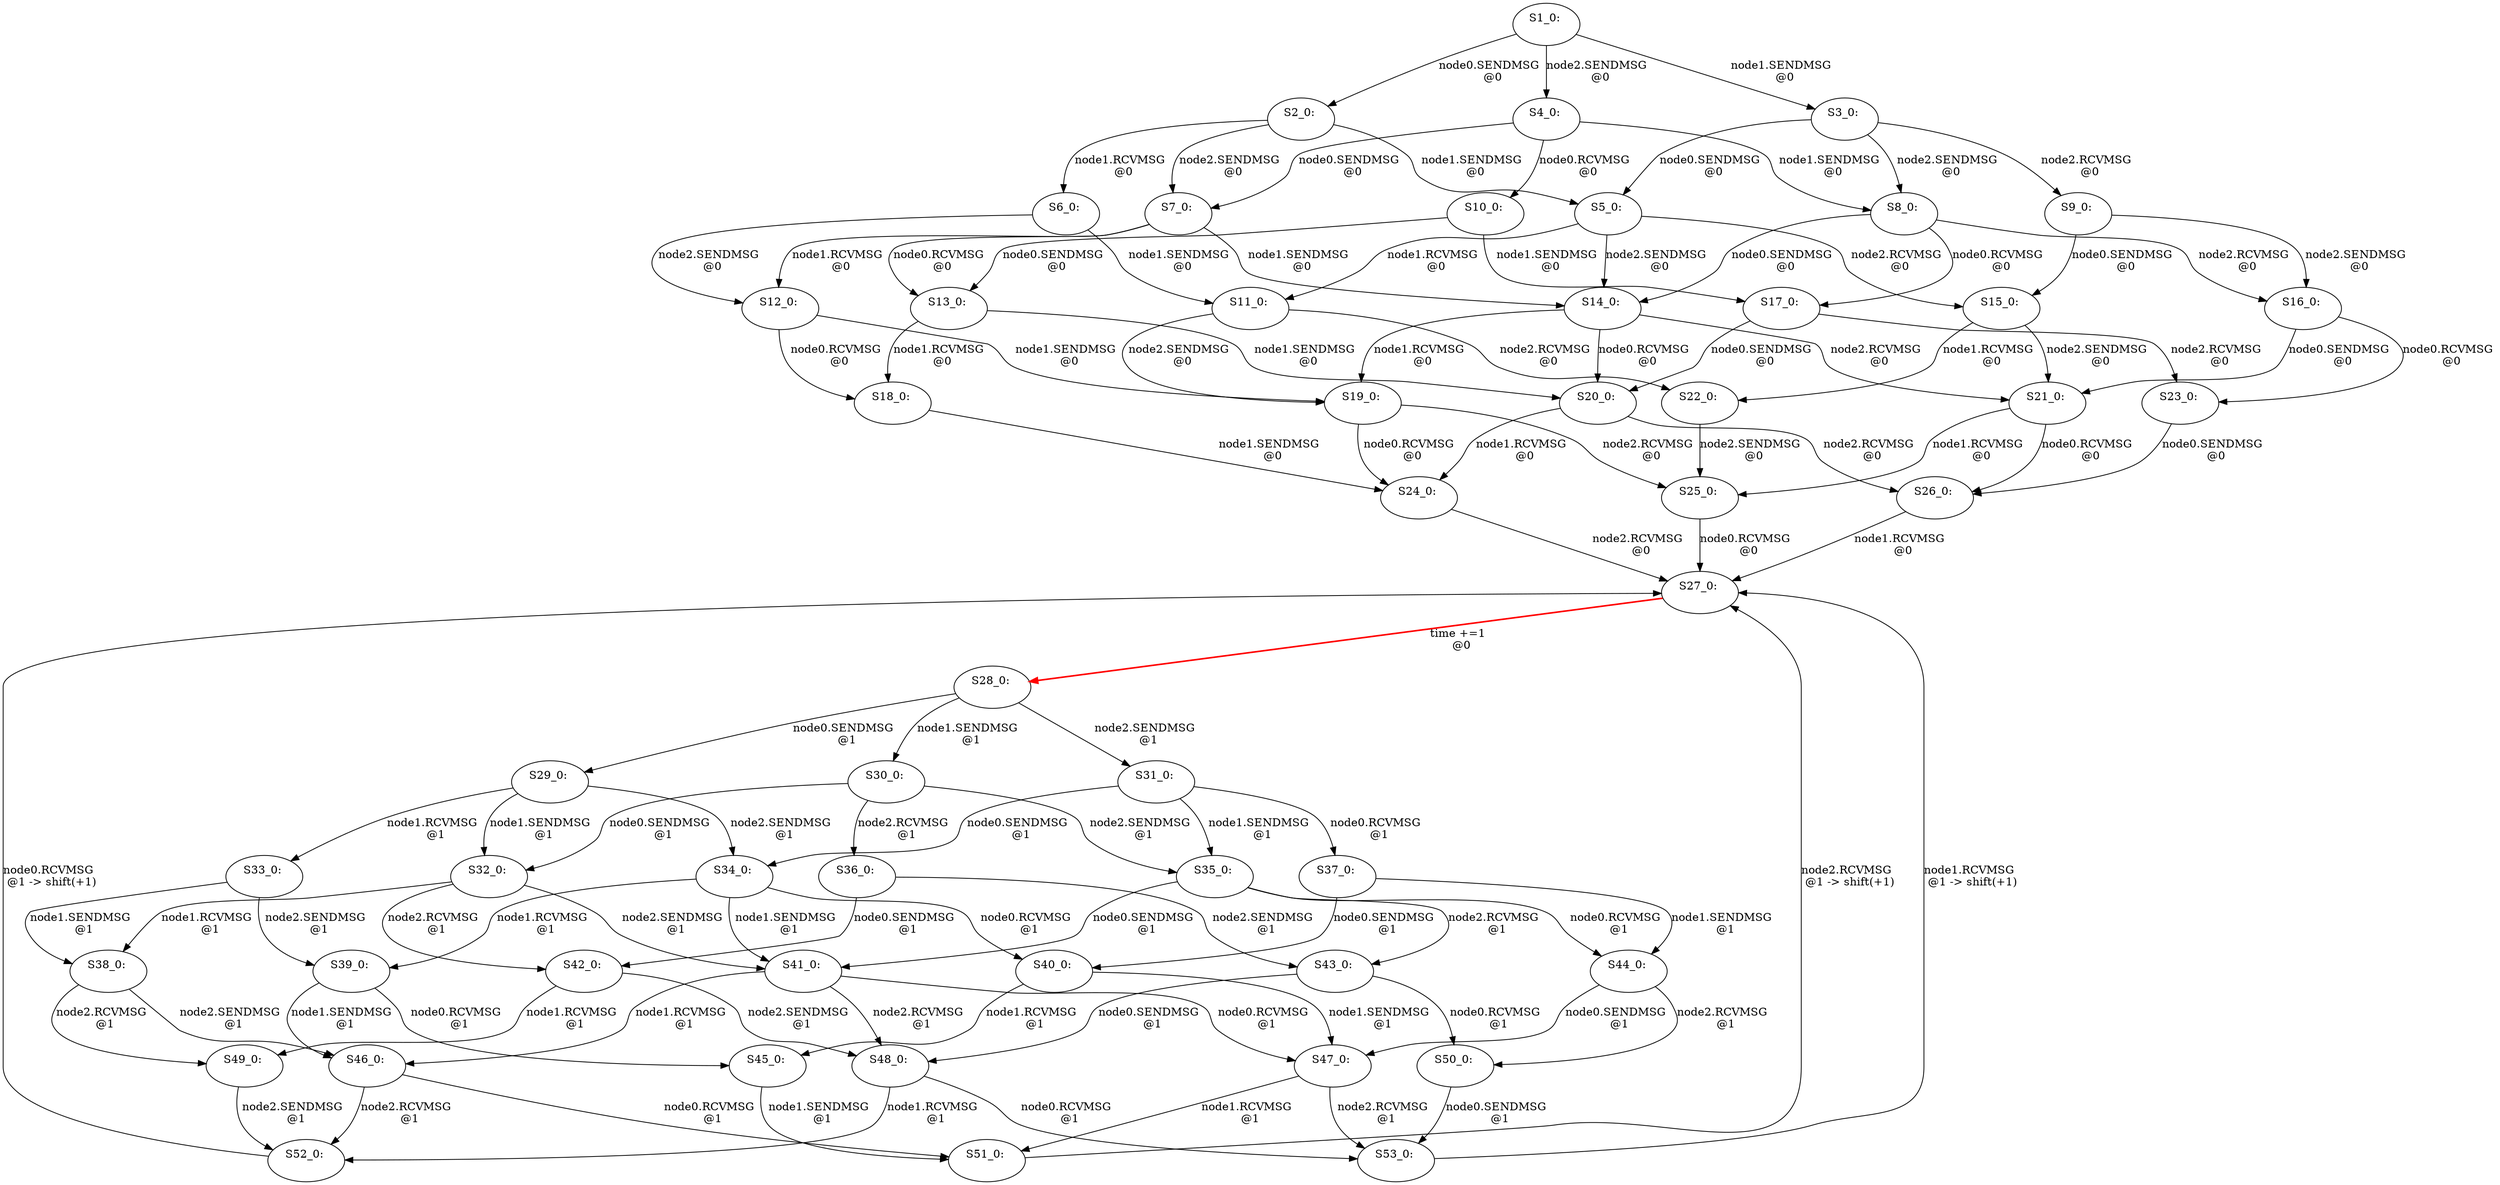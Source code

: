 digraph html {
S1_0[label="S1_0: \n "];
S2_0[label="S2_0: \n "];
S1_0 -> S2_0[label="node0.SENDMSG \n @0"];
S3_0[label="S3_0: \n "];
S1_0 -> S3_0[label="node1.SENDMSG \n @0"];
S4_0[label="S4_0: \n "];
S1_0 -> S4_0[label="node2.SENDMSG \n @0"];
S5_0[label="S5_0: \n "];
S2_0 -> S5_0[label="node1.SENDMSG \n @0"];
S6_0[label="S6_0: \n "];
S2_0 -> S6_0[label="node1.RCVMSG \n @0"];
S7_0[label="S7_0: \n "];
S2_0 -> S7_0[label="node2.SENDMSG \n @0"];
S3_0 -> S5_0[label="node0.SENDMSG \n @0"];
S8_0[label="S8_0: \n "];
S3_0 -> S8_0[label="node2.SENDMSG \n @0"];
S9_0[label="S9_0: \n "];
S3_0 -> S9_0[label="node2.RCVMSG \n @0"];
S4_0 -> S7_0[label="node0.SENDMSG \n @0"];
S10_0[label="S10_0: \n "];
S4_0 -> S10_0[label="node0.RCVMSG \n @0"];
S4_0 -> S8_0[label="node1.SENDMSG \n @0"];
S11_0[label="S11_0: \n "];
S6_0 -> S11_0[label="node1.SENDMSG \n @0"];
S12_0[label="S12_0: \n "];
S6_0 -> S12_0[label="node2.SENDMSG \n @0"];
S13_0[label="S13_0: \n "];
S7_0 -> S13_0[label="node0.RCVMSG \n @0"];
S14_0[label="S14_0: \n "];
S7_0 -> S14_0[label="node1.SENDMSG \n @0"];
S7_0 -> S12_0[label="node1.RCVMSG \n @0"];
S15_0[label="S15_0: \n "];
S9_0 -> S15_0[label="node0.SENDMSG \n @0"];
S16_0[label="S16_0: \n "];
S9_0 -> S16_0[label="node2.SENDMSG \n @0"];
S10_0 -> S13_0[label="node0.SENDMSG \n @0"];
S17_0[label="S17_0: \n "];
S10_0 -> S17_0[label="node1.SENDMSG \n @0"];
S18_0[label="S18_0: \n "];
S12_0 -> S18_0[label="node0.RCVMSG \n @0"];
S19_0[label="S19_0: \n "];
S12_0 -> S19_0[label="node1.SENDMSG \n @0"];
S20_0[label="S20_0: \n "];
S14_0 -> S20_0[label="node0.RCVMSG \n @0"];
S14_0 -> S19_0[label="node1.RCVMSG \n @0"];
S21_0[label="S21_0: \n "];
S14_0 -> S21_0[label="node2.RCVMSG \n @0"];
S22_0[label="S22_0: \n "];
S15_0 -> S22_0[label="node1.RCVMSG \n @0"];
S15_0 -> S21_0[label="node2.SENDMSG \n @0"];
S16_0 -> S21_0[label="node0.SENDMSG \n @0"];
S23_0[label="S23_0: \n "];
S16_0 -> S23_0[label="node0.RCVMSG \n @0"];
S17_0 -> S20_0[label="node0.SENDMSG \n @0"];
S17_0 -> S23_0[label="node2.RCVMSG \n @0"];
S24_0[label="S24_0: \n "];
S19_0 -> S24_0[label="node0.RCVMSG \n @0"];
S25_0[label="S25_0: \n "];
S19_0 -> S25_0[label="node2.RCVMSG \n @0"];
S26_0[label="S26_0: \n "];
S21_0 -> S26_0[label="node0.RCVMSG \n @0"];
S21_0 -> S25_0[label="node1.RCVMSG \n @0"];
S22_0 -> S25_0[label="node2.SENDMSG \n @0"];
S23_0 -> S26_0[label="node0.SENDMSG \n @0"];
S20_0 -> S24_0[label="node1.RCVMSG \n @0"];
S20_0 -> S26_0[label="node2.RCVMSG \n @0"];
S27_0[label="S27_0: \n "];
S28_0[label="S28_0: \n "];
S27_0 -> S28_0[label="time +=1 \n @0", style="bold", color="red"];
S25_0 -> S27_0[label="node0.RCVMSG \n @0"];
S26_0 -> S27_0[label="node1.RCVMSG \n @0"];
S24_0 -> S27_0[label="node2.RCVMSG \n @0"];
S18_0 -> S24_0[label="node1.SENDMSG \n @0"];
S8_0 -> S14_0[label="node0.SENDMSG \n @0"];
S8_0 -> S17_0[label="node0.RCVMSG \n @0"];
S8_0 -> S16_0[label="node2.RCVMSG \n @0"];
S13_0 -> S20_0[label="node1.SENDMSG \n @0"];
S13_0 -> S18_0[label="node1.RCVMSG \n @0"];
S11_0 -> S19_0[label="node2.SENDMSG \n @0"];
S11_0 -> S22_0[label="node2.RCVMSG \n @0"];
S5_0 -> S11_0[label="node1.RCVMSG \n @0"];
S5_0 -> S14_0[label="node2.SENDMSG \n @0"];
S5_0 -> S15_0[label="node2.RCVMSG \n @0"];
S29_0[label="S29_0: \n "];
S28_0 -> S29_0[label="node0.SENDMSG \n @1"];
S30_0[label="S30_0: \n "];
S28_0 -> S30_0[label="node1.SENDMSG \n @1"];
S31_0[label="S31_0: \n "];
S28_0 -> S31_0[label="node2.SENDMSG \n @1"];
S32_0[label="S32_0: \n "];
S29_0 -> S32_0[label="node1.SENDMSG \n @1"];
S33_0[label="S33_0: \n "];
S29_0 -> S33_0[label="node1.RCVMSG \n @1"];
S34_0[label="S34_0: \n "];
S29_0 -> S34_0[label="node2.SENDMSG \n @1"];
S30_0 -> S32_0[label="node0.SENDMSG \n @1"];
S35_0[label="S35_0: \n "];
S30_0 -> S35_0[label="node2.SENDMSG \n @1"];
S36_0[label="S36_0: \n "];
S30_0 -> S36_0[label="node2.RCVMSG \n @1"];
S31_0 -> S34_0[label="node0.SENDMSG \n @1"];
S37_0[label="S37_0: \n "];
S31_0 -> S37_0[label="node0.RCVMSG \n @1"];
S31_0 -> S35_0[label="node1.SENDMSG \n @1"];
S38_0[label="S38_0: \n "];
S33_0 -> S38_0[label="node1.SENDMSG \n @1"];
S39_0[label="S39_0: \n "];
S33_0 -> S39_0[label="node2.SENDMSG \n @1"];
S40_0[label="S40_0: \n "];
S34_0 -> S40_0[label="node0.RCVMSG \n @1"];
S41_0[label="S41_0: \n "];
S34_0 -> S41_0[label="node1.SENDMSG \n @1"];
S34_0 -> S39_0[label="node1.RCVMSG \n @1"];
S42_0[label="S42_0: \n "];
S36_0 -> S42_0[label="node0.SENDMSG \n @1"];
S43_0[label="S43_0: \n "];
S36_0 -> S43_0[label="node2.SENDMSG \n @1"];
S37_0 -> S40_0[label="node0.SENDMSG \n @1"];
S44_0[label="S44_0: \n "];
S37_0 -> S44_0[label="node1.SENDMSG \n @1"];
S45_0[label="S45_0: \n "];
S39_0 -> S45_0[label="node0.RCVMSG \n @1"];
S46_0[label="S46_0: \n "];
S39_0 -> S46_0[label="node1.SENDMSG \n @1"];
S47_0[label="S47_0: \n "];
S41_0 -> S47_0[label="node0.RCVMSG \n @1"];
S41_0 -> S46_0[label="node1.RCVMSG \n @1"];
S48_0[label="S48_0: \n "];
S41_0 -> S48_0[label="node2.RCVMSG \n @1"];
S49_0[label="S49_0: \n "];
S42_0 -> S49_0[label="node1.RCVMSG \n @1"];
S42_0 -> S48_0[label="node2.SENDMSG \n @1"];
S43_0 -> S48_0[label="node0.SENDMSG \n @1"];
S50_0[label="S50_0: \n "];
S43_0 -> S50_0[label="node0.RCVMSG \n @1"];
S44_0 -> S47_0[label="node0.SENDMSG \n @1"];
S44_0 -> S50_0[label="node2.RCVMSG \n @1"];
S51_0[label="S51_0: \n "];
S46_0 -> S51_0[label="node0.RCVMSG \n @1"];
S52_0[label="S52_0: \n "];
S46_0 -> S52_0[label="node2.RCVMSG \n @1"];
S53_0[label="S53_0: \n "];
S48_0 -> S53_0[label="node0.RCVMSG \n @1"];
S48_0 -> S52_0[label="node1.RCVMSG \n @1"];
S49_0 -> S52_0[label="node2.SENDMSG \n @1"];
S50_0 -> S53_0[label="node0.SENDMSG \n @1"];
S47_0 -> S51_0[label="node1.RCVMSG \n @1"];
S47_0 -> S53_0[label="node2.RCVMSG \n @1"];
S52_0 -> S27_0[label="node0.RCVMSG \n @1 -> shift(+1)"];
S53_0 -> S27_0[label="node1.RCVMSG \n @1 -> shift(+1)"];
S51_0 -> S27_0[label="node2.RCVMSG \n @1 -> shift(+1)"];
S45_0 -> S51_0[label="node1.SENDMSG \n @1"];
S40_0 -> S47_0[label="node1.SENDMSG \n @1"];
S40_0 -> S45_0[label="node1.RCVMSG \n @1"];
S38_0 -> S46_0[label="node2.SENDMSG \n @1"];
S38_0 -> S49_0[label="node2.RCVMSG \n @1"];
S35_0 -> S41_0[label="node0.SENDMSG \n @1"];
S35_0 -> S44_0[label="node0.RCVMSG \n @1"];
S35_0 -> S43_0[label="node2.RCVMSG \n @1"];
S32_0 -> S38_0[label="node1.RCVMSG \n @1"];
S32_0 -> S41_0[label="node2.SENDMSG \n @1"];
S32_0 -> S42_0[label="node2.RCVMSG \n @1"];
}